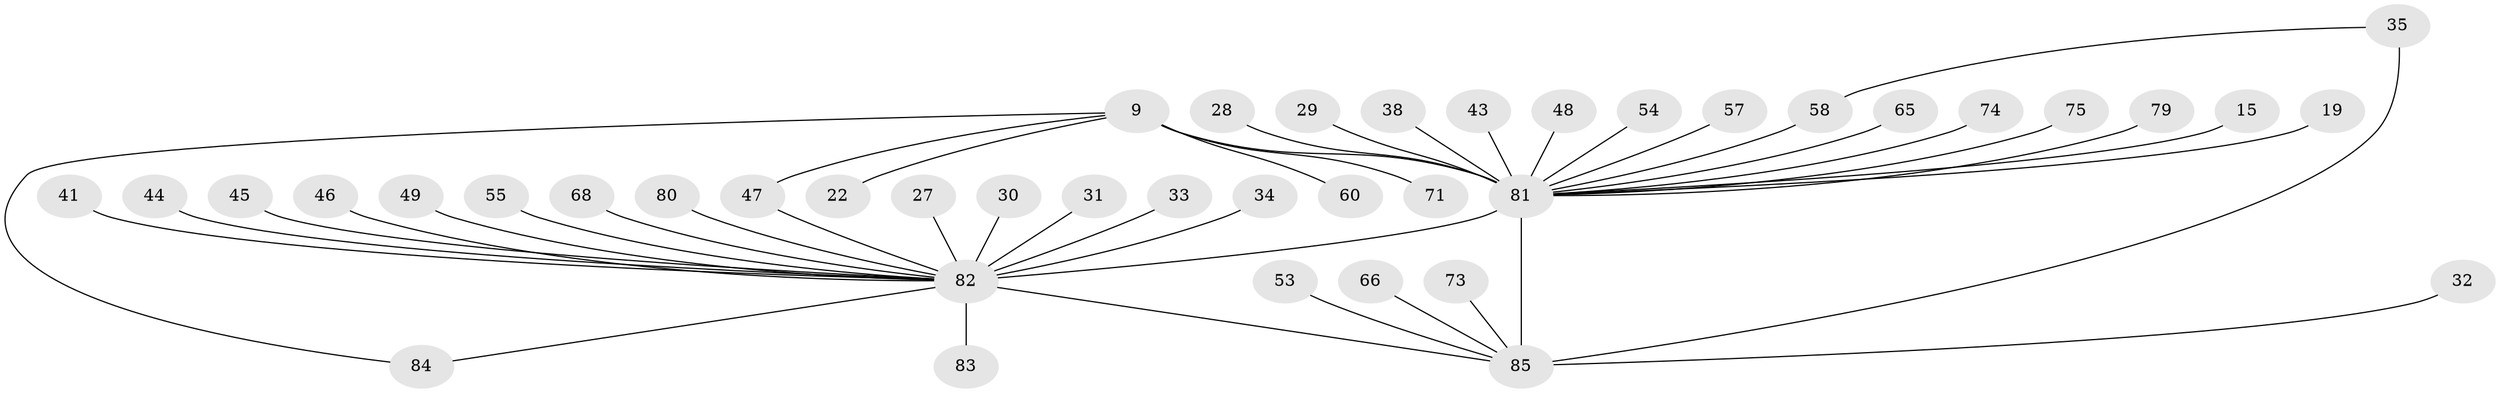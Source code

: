 // original degree distribution, {12: 0.011764705882352941, 13: 0.011764705882352941, 10: 0.011764705882352941, 11: 0.023529411764705882, 3: 0.09411764705882353, 7: 0.023529411764705882, 4: 0.07058823529411765, 8: 0.011764705882352941, 14: 0.011764705882352941, 1: 0.5176470588235295, 2: 0.18823529411764706, 6: 0.011764705882352941, 5: 0.011764705882352941}
// Generated by graph-tools (version 1.1) at 2025/47/03/09/25 04:47:36]
// undirected, 42 vertices, 45 edges
graph export_dot {
graph [start="1"]
  node [color=gray90,style=filled];
  9 [super="+1"];
  15;
  19;
  22;
  27;
  28;
  29;
  30;
  31;
  32;
  33;
  34;
  35 [super="+26"];
  38;
  41;
  43 [super="+12+13"];
  44;
  45;
  46;
  47;
  48;
  49;
  53;
  54;
  55 [super="+42"];
  57;
  58;
  60;
  65;
  66;
  68;
  71;
  73;
  74 [super="+51+70"];
  75;
  79;
  80;
  81 [super="+72+76+67+77"];
  82 [super="+50+36+40+52+20"];
  83 [super="+69"];
  84;
  85 [super="+61+78+63+16"];
  9 -- 47;
  9 -- 60;
  9 -- 71;
  9 -- 84;
  9 -- 22;
  9 -- 81 [weight=11];
  15 -- 81;
  19 -- 81;
  27 -- 82;
  28 -- 81;
  29 -- 81;
  30 -- 82;
  31 -- 82;
  32 -- 85;
  33 -- 82;
  34 -- 82;
  35 -- 58;
  35 -- 85 [weight=3];
  38 -- 81;
  41 -- 82;
  43 -- 81;
  44 -- 82;
  45 -- 82;
  46 -- 82;
  47 -- 82;
  48 -- 81;
  49 -- 82;
  53 -- 85;
  54 -- 81;
  55 -- 82 [weight=2];
  57 -- 81;
  58 -- 81;
  65 -- 81;
  66 -- 85;
  68 -- 82;
  73 -- 85;
  74 -- 81;
  75 -- 81;
  79 -- 81;
  80 -- 82;
  81 -- 82 [weight=7];
  81 -- 85 [weight=5];
  82 -- 84;
  82 -- 83;
  82 -- 85;
}
